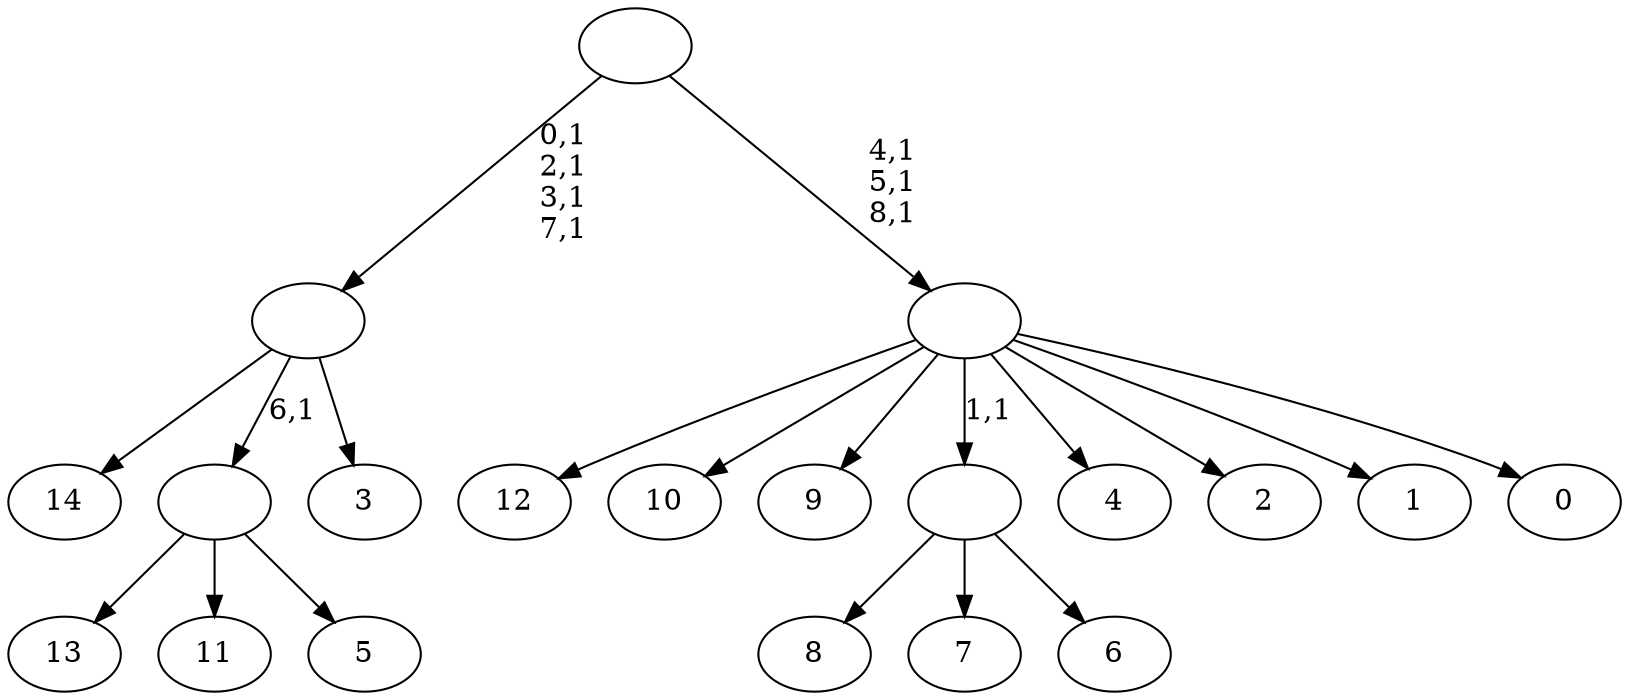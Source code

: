 digraph T {
	24 [label="14"]
	23 [label="13"]
	22 [label="12"]
	21 [label="11"]
	20 [label="10"]
	19 [label="9"]
	18 [label="8"]
	17 [label="7"]
	16 [label="6"]
	15 [label=""]
	14 [label="5"]
	13 [label=""]
	12 [label="4"]
	11 [label="3"]
	10 [label=""]
	6 [label="2"]
	5 [label="1"]
	4 [label="0"]
	3 [label=""]
	0 [label=""]
	15 -> 18 [label=""]
	15 -> 17 [label=""]
	15 -> 16 [label=""]
	13 -> 23 [label=""]
	13 -> 21 [label=""]
	13 -> 14 [label=""]
	10 -> 24 [label=""]
	10 -> 13 [label="6,1"]
	10 -> 11 [label=""]
	3 -> 22 [label=""]
	3 -> 20 [label=""]
	3 -> 19 [label=""]
	3 -> 15 [label="1,1"]
	3 -> 12 [label=""]
	3 -> 6 [label=""]
	3 -> 5 [label=""]
	3 -> 4 [label=""]
	0 -> 3 [label="4,1\n5,1\n8,1"]
	0 -> 10 [label="0,1\n2,1\n3,1\n7,1"]
}
